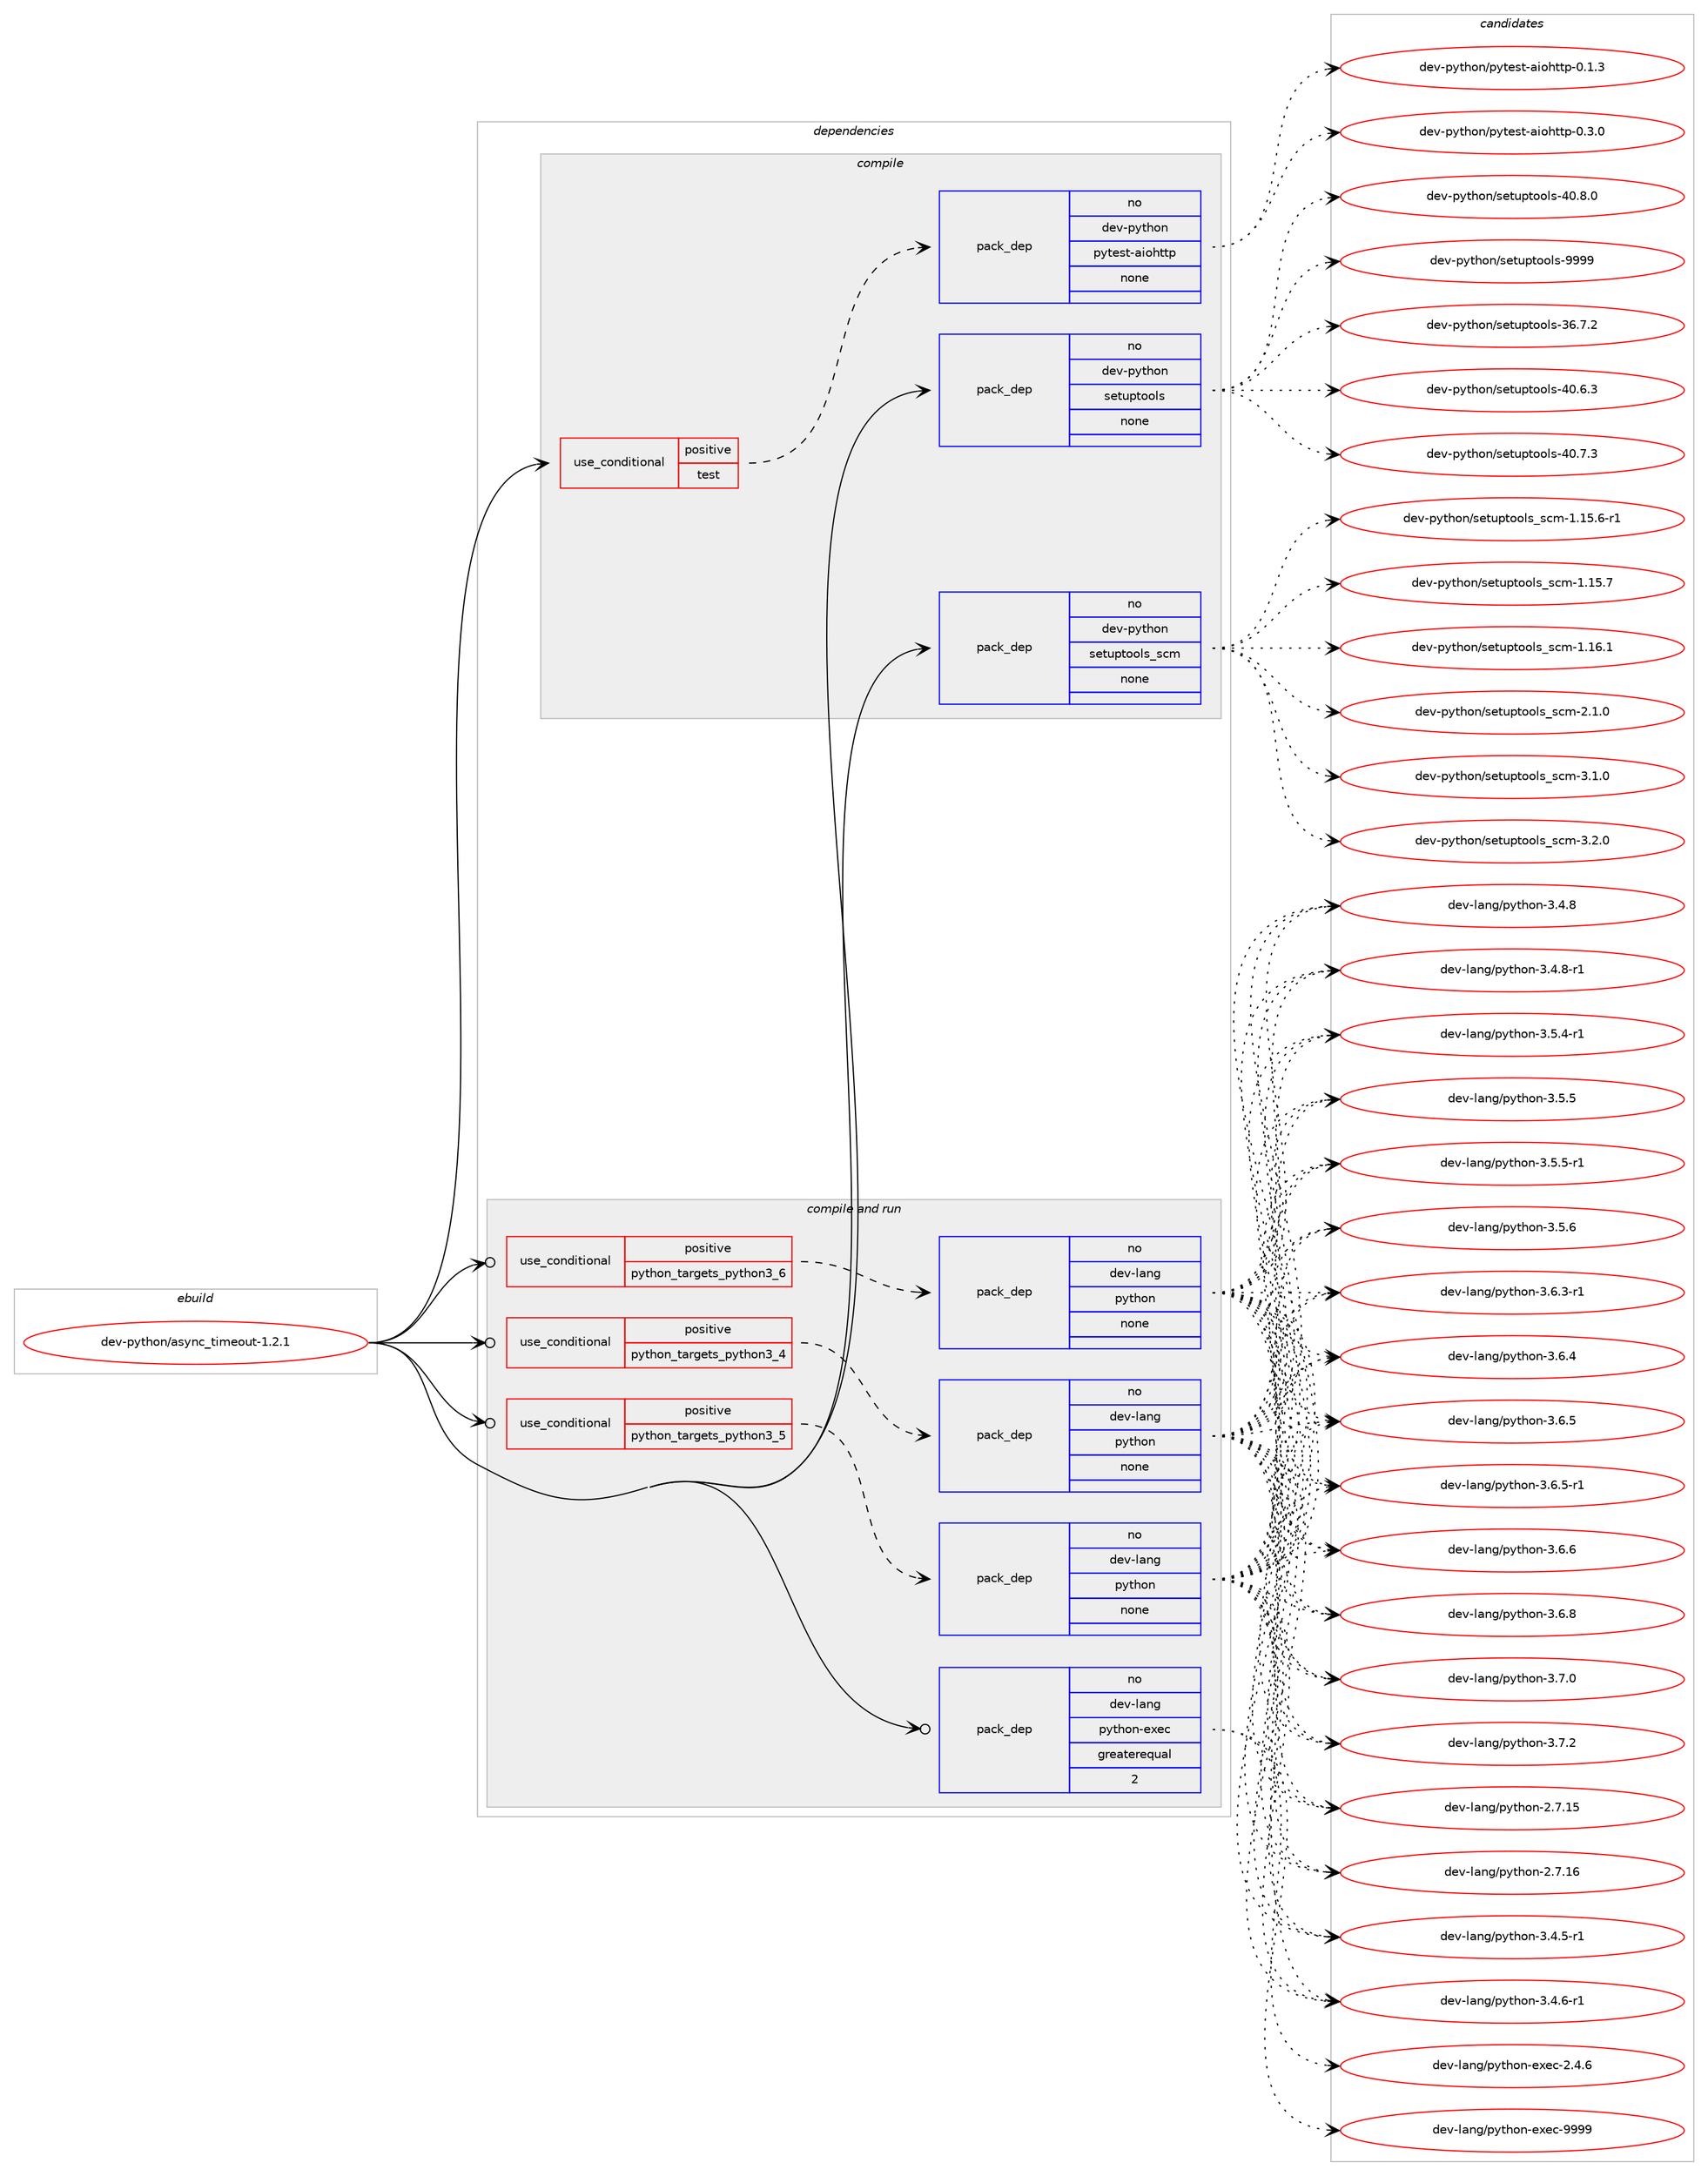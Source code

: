 digraph prolog {

# *************
# Graph options
# *************

newrank=true;
concentrate=true;
compound=true;
graph [rankdir=LR,fontname=Helvetica,fontsize=10,ranksep=1.5];#, ranksep=2.5, nodesep=0.2];
edge  [arrowhead=vee];
node  [fontname=Helvetica,fontsize=10];

# **********
# The ebuild
# **********

subgraph cluster_leftcol {
color=gray;
rank=same;
label=<<i>ebuild</i>>;
id [label="dev-python/async_timeout-1.2.1", color=red, width=4, href="../dev-python/async_timeout-1.2.1.svg"];
}

# ****************
# The dependencies
# ****************

subgraph cluster_midcol {
color=gray;
label=<<i>dependencies</i>>;
subgraph cluster_compile {
fillcolor="#eeeeee";
style=filled;
label=<<i>compile</i>>;
subgraph cond371139 {
dependency1399419 [label=<<TABLE BORDER="0" CELLBORDER="1" CELLSPACING="0" CELLPADDING="4"><TR><TD ROWSPAN="3" CELLPADDING="10">use_conditional</TD></TR><TR><TD>positive</TD></TR><TR><TD>test</TD></TR></TABLE>>, shape=none, color=red];
subgraph pack1005055 {
dependency1399420 [label=<<TABLE BORDER="0" CELLBORDER="1" CELLSPACING="0" CELLPADDING="4" WIDTH="220"><TR><TD ROWSPAN="6" CELLPADDING="30">pack_dep</TD></TR><TR><TD WIDTH="110">no</TD></TR><TR><TD>dev-python</TD></TR><TR><TD>pytest-aiohttp</TD></TR><TR><TD>none</TD></TR><TR><TD></TD></TR></TABLE>>, shape=none, color=blue];
}
dependency1399419:e -> dependency1399420:w [weight=20,style="dashed",arrowhead="vee"];
}
id:e -> dependency1399419:w [weight=20,style="solid",arrowhead="vee"];
subgraph pack1005056 {
dependency1399421 [label=<<TABLE BORDER="0" CELLBORDER="1" CELLSPACING="0" CELLPADDING="4" WIDTH="220"><TR><TD ROWSPAN="6" CELLPADDING="30">pack_dep</TD></TR><TR><TD WIDTH="110">no</TD></TR><TR><TD>dev-python</TD></TR><TR><TD>setuptools</TD></TR><TR><TD>none</TD></TR><TR><TD></TD></TR></TABLE>>, shape=none, color=blue];
}
id:e -> dependency1399421:w [weight=20,style="solid",arrowhead="vee"];
subgraph pack1005057 {
dependency1399422 [label=<<TABLE BORDER="0" CELLBORDER="1" CELLSPACING="0" CELLPADDING="4" WIDTH="220"><TR><TD ROWSPAN="6" CELLPADDING="30">pack_dep</TD></TR><TR><TD WIDTH="110">no</TD></TR><TR><TD>dev-python</TD></TR><TR><TD>setuptools_scm</TD></TR><TR><TD>none</TD></TR><TR><TD></TD></TR></TABLE>>, shape=none, color=blue];
}
id:e -> dependency1399422:w [weight=20,style="solid",arrowhead="vee"];
}
subgraph cluster_compileandrun {
fillcolor="#eeeeee";
style=filled;
label=<<i>compile and run</i>>;
subgraph cond371140 {
dependency1399423 [label=<<TABLE BORDER="0" CELLBORDER="1" CELLSPACING="0" CELLPADDING="4"><TR><TD ROWSPAN="3" CELLPADDING="10">use_conditional</TD></TR><TR><TD>positive</TD></TR><TR><TD>python_targets_python3_4</TD></TR></TABLE>>, shape=none, color=red];
subgraph pack1005058 {
dependency1399424 [label=<<TABLE BORDER="0" CELLBORDER="1" CELLSPACING="0" CELLPADDING="4" WIDTH="220"><TR><TD ROWSPAN="6" CELLPADDING="30">pack_dep</TD></TR><TR><TD WIDTH="110">no</TD></TR><TR><TD>dev-lang</TD></TR><TR><TD>python</TD></TR><TR><TD>none</TD></TR><TR><TD></TD></TR></TABLE>>, shape=none, color=blue];
}
dependency1399423:e -> dependency1399424:w [weight=20,style="dashed",arrowhead="vee"];
}
id:e -> dependency1399423:w [weight=20,style="solid",arrowhead="odotvee"];
subgraph cond371141 {
dependency1399425 [label=<<TABLE BORDER="0" CELLBORDER="1" CELLSPACING="0" CELLPADDING="4"><TR><TD ROWSPAN="3" CELLPADDING="10">use_conditional</TD></TR><TR><TD>positive</TD></TR><TR><TD>python_targets_python3_5</TD></TR></TABLE>>, shape=none, color=red];
subgraph pack1005059 {
dependency1399426 [label=<<TABLE BORDER="0" CELLBORDER="1" CELLSPACING="0" CELLPADDING="4" WIDTH="220"><TR><TD ROWSPAN="6" CELLPADDING="30">pack_dep</TD></TR><TR><TD WIDTH="110">no</TD></TR><TR><TD>dev-lang</TD></TR><TR><TD>python</TD></TR><TR><TD>none</TD></TR><TR><TD></TD></TR></TABLE>>, shape=none, color=blue];
}
dependency1399425:e -> dependency1399426:w [weight=20,style="dashed",arrowhead="vee"];
}
id:e -> dependency1399425:w [weight=20,style="solid",arrowhead="odotvee"];
subgraph cond371142 {
dependency1399427 [label=<<TABLE BORDER="0" CELLBORDER="1" CELLSPACING="0" CELLPADDING="4"><TR><TD ROWSPAN="3" CELLPADDING="10">use_conditional</TD></TR><TR><TD>positive</TD></TR><TR><TD>python_targets_python3_6</TD></TR></TABLE>>, shape=none, color=red];
subgraph pack1005060 {
dependency1399428 [label=<<TABLE BORDER="0" CELLBORDER="1" CELLSPACING="0" CELLPADDING="4" WIDTH="220"><TR><TD ROWSPAN="6" CELLPADDING="30">pack_dep</TD></TR><TR><TD WIDTH="110">no</TD></TR><TR><TD>dev-lang</TD></TR><TR><TD>python</TD></TR><TR><TD>none</TD></TR><TR><TD></TD></TR></TABLE>>, shape=none, color=blue];
}
dependency1399427:e -> dependency1399428:w [weight=20,style="dashed",arrowhead="vee"];
}
id:e -> dependency1399427:w [weight=20,style="solid",arrowhead="odotvee"];
subgraph pack1005061 {
dependency1399429 [label=<<TABLE BORDER="0" CELLBORDER="1" CELLSPACING="0" CELLPADDING="4" WIDTH="220"><TR><TD ROWSPAN="6" CELLPADDING="30">pack_dep</TD></TR><TR><TD WIDTH="110">no</TD></TR><TR><TD>dev-lang</TD></TR><TR><TD>python-exec</TD></TR><TR><TD>greaterequal</TD></TR><TR><TD>2</TD></TR></TABLE>>, shape=none, color=blue];
}
id:e -> dependency1399429:w [weight=20,style="solid",arrowhead="odotvee"];
}
subgraph cluster_run {
fillcolor="#eeeeee";
style=filled;
label=<<i>run</i>>;
}
}

# **************
# The candidates
# **************

subgraph cluster_choices {
rank=same;
color=gray;
label=<<i>candidates</i>>;

subgraph choice1005055 {
color=black;
nodesep=1;
choice10010111845112121116104111110471121211161011151164597105111104116116112454846494651 [label="dev-python/pytest-aiohttp-0.1.3", color=red, width=4,href="../dev-python/pytest-aiohttp-0.1.3.svg"];
choice10010111845112121116104111110471121211161011151164597105111104116116112454846514648 [label="dev-python/pytest-aiohttp-0.3.0", color=red, width=4,href="../dev-python/pytest-aiohttp-0.3.0.svg"];
dependency1399420:e -> choice10010111845112121116104111110471121211161011151164597105111104116116112454846494651:w [style=dotted,weight="100"];
dependency1399420:e -> choice10010111845112121116104111110471121211161011151164597105111104116116112454846514648:w [style=dotted,weight="100"];
}
subgraph choice1005056 {
color=black;
nodesep=1;
choice100101118451121211161041111104711510111611711211611111110811545515446554650 [label="dev-python/setuptools-36.7.2", color=red, width=4,href="../dev-python/setuptools-36.7.2.svg"];
choice100101118451121211161041111104711510111611711211611111110811545524846544651 [label="dev-python/setuptools-40.6.3", color=red, width=4,href="../dev-python/setuptools-40.6.3.svg"];
choice100101118451121211161041111104711510111611711211611111110811545524846554651 [label="dev-python/setuptools-40.7.3", color=red, width=4,href="../dev-python/setuptools-40.7.3.svg"];
choice100101118451121211161041111104711510111611711211611111110811545524846564648 [label="dev-python/setuptools-40.8.0", color=red, width=4,href="../dev-python/setuptools-40.8.0.svg"];
choice10010111845112121116104111110471151011161171121161111111081154557575757 [label="dev-python/setuptools-9999", color=red, width=4,href="../dev-python/setuptools-9999.svg"];
dependency1399421:e -> choice100101118451121211161041111104711510111611711211611111110811545515446554650:w [style=dotted,weight="100"];
dependency1399421:e -> choice100101118451121211161041111104711510111611711211611111110811545524846544651:w [style=dotted,weight="100"];
dependency1399421:e -> choice100101118451121211161041111104711510111611711211611111110811545524846554651:w [style=dotted,weight="100"];
dependency1399421:e -> choice100101118451121211161041111104711510111611711211611111110811545524846564648:w [style=dotted,weight="100"];
dependency1399421:e -> choice10010111845112121116104111110471151011161171121161111111081154557575757:w [style=dotted,weight="100"];
}
subgraph choice1005057 {
color=black;
nodesep=1;
choice10010111845112121116104111110471151011161171121161111111081159511599109454946495346544511449 [label="dev-python/setuptools_scm-1.15.6-r1", color=red, width=4,href="../dev-python/setuptools_scm-1.15.6-r1.svg"];
choice1001011184511212111610411111047115101116117112116111111108115951159910945494649534655 [label="dev-python/setuptools_scm-1.15.7", color=red, width=4,href="../dev-python/setuptools_scm-1.15.7.svg"];
choice1001011184511212111610411111047115101116117112116111111108115951159910945494649544649 [label="dev-python/setuptools_scm-1.16.1", color=red, width=4,href="../dev-python/setuptools_scm-1.16.1.svg"];
choice10010111845112121116104111110471151011161171121161111111081159511599109455046494648 [label="dev-python/setuptools_scm-2.1.0", color=red, width=4,href="../dev-python/setuptools_scm-2.1.0.svg"];
choice10010111845112121116104111110471151011161171121161111111081159511599109455146494648 [label="dev-python/setuptools_scm-3.1.0", color=red, width=4,href="../dev-python/setuptools_scm-3.1.0.svg"];
choice10010111845112121116104111110471151011161171121161111111081159511599109455146504648 [label="dev-python/setuptools_scm-3.2.0", color=red, width=4,href="../dev-python/setuptools_scm-3.2.0.svg"];
dependency1399422:e -> choice10010111845112121116104111110471151011161171121161111111081159511599109454946495346544511449:w [style=dotted,weight="100"];
dependency1399422:e -> choice1001011184511212111610411111047115101116117112116111111108115951159910945494649534655:w [style=dotted,weight="100"];
dependency1399422:e -> choice1001011184511212111610411111047115101116117112116111111108115951159910945494649544649:w [style=dotted,weight="100"];
dependency1399422:e -> choice10010111845112121116104111110471151011161171121161111111081159511599109455046494648:w [style=dotted,weight="100"];
dependency1399422:e -> choice10010111845112121116104111110471151011161171121161111111081159511599109455146494648:w [style=dotted,weight="100"];
dependency1399422:e -> choice10010111845112121116104111110471151011161171121161111111081159511599109455146504648:w [style=dotted,weight="100"];
}
subgraph choice1005058 {
color=black;
nodesep=1;
choice10010111845108971101034711212111610411111045504655464953 [label="dev-lang/python-2.7.15", color=red, width=4,href="../dev-lang/python-2.7.15.svg"];
choice10010111845108971101034711212111610411111045504655464954 [label="dev-lang/python-2.7.16", color=red, width=4,href="../dev-lang/python-2.7.16.svg"];
choice1001011184510897110103471121211161041111104551465246534511449 [label="dev-lang/python-3.4.5-r1", color=red, width=4,href="../dev-lang/python-3.4.5-r1.svg"];
choice1001011184510897110103471121211161041111104551465246544511449 [label="dev-lang/python-3.4.6-r1", color=red, width=4,href="../dev-lang/python-3.4.6-r1.svg"];
choice100101118451089711010347112121116104111110455146524656 [label="dev-lang/python-3.4.8", color=red, width=4,href="../dev-lang/python-3.4.8.svg"];
choice1001011184510897110103471121211161041111104551465246564511449 [label="dev-lang/python-3.4.8-r1", color=red, width=4,href="../dev-lang/python-3.4.8-r1.svg"];
choice1001011184510897110103471121211161041111104551465346524511449 [label="dev-lang/python-3.5.4-r1", color=red, width=4,href="../dev-lang/python-3.5.4-r1.svg"];
choice100101118451089711010347112121116104111110455146534653 [label="dev-lang/python-3.5.5", color=red, width=4,href="../dev-lang/python-3.5.5.svg"];
choice1001011184510897110103471121211161041111104551465346534511449 [label="dev-lang/python-3.5.5-r1", color=red, width=4,href="../dev-lang/python-3.5.5-r1.svg"];
choice100101118451089711010347112121116104111110455146534654 [label="dev-lang/python-3.5.6", color=red, width=4,href="../dev-lang/python-3.5.6.svg"];
choice1001011184510897110103471121211161041111104551465446514511449 [label="dev-lang/python-3.6.3-r1", color=red, width=4,href="../dev-lang/python-3.6.3-r1.svg"];
choice100101118451089711010347112121116104111110455146544652 [label="dev-lang/python-3.6.4", color=red, width=4,href="../dev-lang/python-3.6.4.svg"];
choice100101118451089711010347112121116104111110455146544653 [label="dev-lang/python-3.6.5", color=red, width=4,href="../dev-lang/python-3.6.5.svg"];
choice1001011184510897110103471121211161041111104551465446534511449 [label="dev-lang/python-3.6.5-r1", color=red, width=4,href="../dev-lang/python-3.6.5-r1.svg"];
choice100101118451089711010347112121116104111110455146544654 [label="dev-lang/python-3.6.6", color=red, width=4,href="../dev-lang/python-3.6.6.svg"];
choice100101118451089711010347112121116104111110455146544656 [label="dev-lang/python-3.6.8", color=red, width=4,href="../dev-lang/python-3.6.8.svg"];
choice100101118451089711010347112121116104111110455146554648 [label="dev-lang/python-3.7.0", color=red, width=4,href="../dev-lang/python-3.7.0.svg"];
choice100101118451089711010347112121116104111110455146554650 [label="dev-lang/python-3.7.2", color=red, width=4,href="../dev-lang/python-3.7.2.svg"];
dependency1399424:e -> choice10010111845108971101034711212111610411111045504655464953:w [style=dotted,weight="100"];
dependency1399424:e -> choice10010111845108971101034711212111610411111045504655464954:w [style=dotted,weight="100"];
dependency1399424:e -> choice1001011184510897110103471121211161041111104551465246534511449:w [style=dotted,weight="100"];
dependency1399424:e -> choice1001011184510897110103471121211161041111104551465246544511449:w [style=dotted,weight="100"];
dependency1399424:e -> choice100101118451089711010347112121116104111110455146524656:w [style=dotted,weight="100"];
dependency1399424:e -> choice1001011184510897110103471121211161041111104551465246564511449:w [style=dotted,weight="100"];
dependency1399424:e -> choice1001011184510897110103471121211161041111104551465346524511449:w [style=dotted,weight="100"];
dependency1399424:e -> choice100101118451089711010347112121116104111110455146534653:w [style=dotted,weight="100"];
dependency1399424:e -> choice1001011184510897110103471121211161041111104551465346534511449:w [style=dotted,weight="100"];
dependency1399424:e -> choice100101118451089711010347112121116104111110455146534654:w [style=dotted,weight="100"];
dependency1399424:e -> choice1001011184510897110103471121211161041111104551465446514511449:w [style=dotted,weight="100"];
dependency1399424:e -> choice100101118451089711010347112121116104111110455146544652:w [style=dotted,weight="100"];
dependency1399424:e -> choice100101118451089711010347112121116104111110455146544653:w [style=dotted,weight="100"];
dependency1399424:e -> choice1001011184510897110103471121211161041111104551465446534511449:w [style=dotted,weight="100"];
dependency1399424:e -> choice100101118451089711010347112121116104111110455146544654:w [style=dotted,weight="100"];
dependency1399424:e -> choice100101118451089711010347112121116104111110455146544656:w [style=dotted,weight="100"];
dependency1399424:e -> choice100101118451089711010347112121116104111110455146554648:w [style=dotted,weight="100"];
dependency1399424:e -> choice100101118451089711010347112121116104111110455146554650:w [style=dotted,weight="100"];
}
subgraph choice1005059 {
color=black;
nodesep=1;
choice10010111845108971101034711212111610411111045504655464953 [label="dev-lang/python-2.7.15", color=red, width=4,href="../dev-lang/python-2.7.15.svg"];
choice10010111845108971101034711212111610411111045504655464954 [label="dev-lang/python-2.7.16", color=red, width=4,href="../dev-lang/python-2.7.16.svg"];
choice1001011184510897110103471121211161041111104551465246534511449 [label="dev-lang/python-3.4.5-r1", color=red, width=4,href="../dev-lang/python-3.4.5-r1.svg"];
choice1001011184510897110103471121211161041111104551465246544511449 [label="dev-lang/python-3.4.6-r1", color=red, width=4,href="../dev-lang/python-3.4.6-r1.svg"];
choice100101118451089711010347112121116104111110455146524656 [label="dev-lang/python-3.4.8", color=red, width=4,href="../dev-lang/python-3.4.8.svg"];
choice1001011184510897110103471121211161041111104551465246564511449 [label="dev-lang/python-3.4.8-r1", color=red, width=4,href="../dev-lang/python-3.4.8-r1.svg"];
choice1001011184510897110103471121211161041111104551465346524511449 [label="dev-lang/python-3.5.4-r1", color=red, width=4,href="../dev-lang/python-3.5.4-r1.svg"];
choice100101118451089711010347112121116104111110455146534653 [label="dev-lang/python-3.5.5", color=red, width=4,href="../dev-lang/python-3.5.5.svg"];
choice1001011184510897110103471121211161041111104551465346534511449 [label="dev-lang/python-3.5.5-r1", color=red, width=4,href="../dev-lang/python-3.5.5-r1.svg"];
choice100101118451089711010347112121116104111110455146534654 [label="dev-lang/python-3.5.6", color=red, width=4,href="../dev-lang/python-3.5.6.svg"];
choice1001011184510897110103471121211161041111104551465446514511449 [label="dev-lang/python-3.6.3-r1", color=red, width=4,href="../dev-lang/python-3.6.3-r1.svg"];
choice100101118451089711010347112121116104111110455146544652 [label="dev-lang/python-3.6.4", color=red, width=4,href="../dev-lang/python-3.6.4.svg"];
choice100101118451089711010347112121116104111110455146544653 [label="dev-lang/python-3.6.5", color=red, width=4,href="../dev-lang/python-3.6.5.svg"];
choice1001011184510897110103471121211161041111104551465446534511449 [label="dev-lang/python-3.6.5-r1", color=red, width=4,href="../dev-lang/python-3.6.5-r1.svg"];
choice100101118451089711010347112121116104111110455146544654 [label="dev-lang/python-3.6.6", color=red, width=4,href="../dev-lang/python-3.6.6.svg"];
choice100101118451089711010347112121116104111110455146544656 [label="dev-lang/python-3.6.8", color=red, width=4,href="../dev-lang/python-3.6.8.svg"];
choice100101118451089711010347112121116104111110455146554648 [label="dev-lang/python-3.7.0", color=red, width=4,href="../dev-lang/python-3.7.0.svg"];
choice100101118451089711010347112121116104111110455146554650 [label="dev-lang/python-3.7.2", color=red, width=4,href="../dev-lang/python-3.7.2.svg"];
dependency1399426:e -> choice10010111845108971101034711212111610411111045504655464953:w [style=dotted,weight="100"];
dependency1399426:e -> choice10010111845108971101034711212111610411111045504655464954:w [style=dotted,weight="100"];
dependency1399426:e -> choice1001011184510897110103471121211161041111104551465246534511449:w [style=dotted,weight="100"];
dependency1399426:e -> choice1001011184510897110103471121211161041111104551465246544511449:w [style=dotted,weight="100"];
dependency1399426:e -> choice100101118451089711010347112121116104111110455146524656:w [style=dotted,weight="100"];
dependency1399426:e -> choice1001011184510897110103471121211161041111104551465246564511449:w [style=dotted,weight="100"];
dependency1399426:e -> choice1001011184510897110103471121211161041111104551465346524511449:w [style=dotted,weight="100"];
dependency1399426:e -> choice100101118451089711010347112121116104111110455146534653:w [style=dotted,weight="100"];
dependency1399426:e -> choice1001011184510897110103471121211161041111104551465346534511449:w [style=dotted,weight="100"];
dependency1399426:e -> choice100101118451089711010347112121116104111110455146534654:w [style=dotted,weight="100"];
dependency1399426:e -> choice1001011184510897110103471121211161041111104551465446514511449:w [style=dotted,weight="100"];
dependency1399426:e -> choice100101118451089711010347112121116104111110455146544652:w [style=dotted,weight="100"];
dependency1399426:e -> choice100101118451089711010347112121116104111110455146544653:w [style=dotted,weight="100"];
dependency1399426:e -> choice1001011184510897110103471121211161041111104551465446534511449:w [style=dotted,weight="100"];
dependency1399426:e -> choice100101118451089711010347112121116104111110455146544654:w [style=dotted,weight="100"];
dependency1399426:e -> choice100101118451089711010347112121116104111110455146544656:w [style=dotted,weight="100"];
dependency1399426:e -> choice100101118451089711010347112121116104111110455146554648:w [style=dotted,weight="100"];
dependency1399426:e -> choice100101118451089711010347112121116104111110455146554650:w [style=dotted,weight="100"];
}
subgraph choice1005060 {
color=black;
nodesep=1;
choice10010111845108971101034711212111610411111045504655464953 [label="dev-lang/python-2.7.15", color=red, width=4,href="../dev-lang/python-2.7.15.svg"];
choice10010111845108971101034711212111610411111045504655464954 [label="dev-lang/python-2.7.16", color=red, width=4,href="../dev-lang/python-2.7.16.svg"];
choice1001011184510897110103471121211161041111104551465246534511449 [label="dev-lang/python-3.4.5-r1", color=red, width=4,href="../dev-lang/python-3.4.5-r1.svg"];
choice1001011184510897110103471121211161041111104551465246544511449 [label="dev-lang/python-3.4.6-r1", color=red, width=4,href="../dev-lang/python-3.4.6-r1.svg"];
choice100101118451089711010347112121116104111110455146524656 [label="dev-lang/python-3.4.8", color=red, width=4,href="../dev-lang/python-3.4.8.svg"];
choice1001011184510897110103471121211161041111104551465246564511449 [label="dev-lang/python-3.4.8-r1", color=red, width=4,href="../dev-lang/python-3.4.8-r1.svg"];
choice1001011184510897110103471121211161041111104551465346524511449 [label="dev-lang/python-3.5.4-r1", color=red, width=4,href="../dev-lang/python-3.5.4-r1.svg"];
choice100101118451089711010347112121116104111110455146534653 [label="dev-lang/python-3.5.5", color=red, width=4,href="../dev-lang/python-3.5.5.svg"];
choice1001011184510897110103471121211161041111104551465346534511449 [label="dev-lang/python-3.5.5-r1", color=red, width=4,href="../dev-lang/python-3.5.5-r1.svg"];
choice100101118451089711010347112121116104111110455146534654 [label="dev-lang/python-3.5.6", color=red, width=4,href="../dev-lang/python-3.5.6.svg"];
choice1001011184510897110103471121211161041111104551465446514511449 [label="dev-lang/python-3.6.3-r1", color=red, width=4,href="../dev-lang/python-3.6.3-r1.svg"];
choice100101118451089711010347112121116104111110455146544652 [label="dev-lang/python-3.6.4", color=red, width=4,href="../dev-lang/python-3.6.4.svg"];
choice100101118451089711010347112121116104111110455146544653 [label="dev-lang/python-3.6.5", color=red, width=4,href="../dev-lang/python-3.6.5.svg"];
choice1001011184510897110103471121211161041111104551465446534511449 [label="dev-lang/python-3.6.5-r1", color=red, width=4,href="../dev-lang/python-3.6.5-r1.svg"];
choice100101118451089711010347112121116104111110455146544654 [label="dev-lang/python-3.6.6", color=red, width=4,href="../dev-lang/python-3.6.6.svg"];
choice100101118451089711010347112121116104111110455146544656 [label="dev-lang/python-3.6.8", color=red, width=4,href="../dev-lang/python-3.6.8.svg"];
choice100101118451089711010347112121116104111110455146554648 [label="dev-lang/python-3.7.0", color=red, width=4,href="../dev-lang/python-3.7.0.svg"];
choice100101118451089711010347112121116104111110455146554650 [label="dev-lang/python-3.7.2", color=red, width=4,href="../dev-lang/python-3.7.2.svg"];
dependency1399428:e -> choice10010111845108971101034711212111610411111045504655464953:w [style=dotted,weight="100"];
dependency1399428:e -> choice10010111845108971101034711212111610411111045504655464954:w [style=dotted,weight="100"];
dependency1399428:e -> choice1001011184510897110103471121211161041111104551465246534511449:w [style=dotted,weight="100"];
dependency1399428:e -> choice1001011184510897110103471121211161041111104551465246544511449:w [style=dotted,weight="100"];
dependency1399428:e -> choice100101118451089711010347112121116104111110455146524656:w [style=dotted,weight="100"];
dependency1399428:e -> choice1001011184510897110103471121211161041111104551465246564511449:w [style=dotted,weight="100"];
dependency1399428:e -> choice1001011184510897110103471121211161041111104551465346524511449:w [style=dotted,weight="100"];
dependency1399428:e -> choice100101118451089711010347112121116104111110455146534653:w [style=dotted,weight="100"];
dependency1399428:e -> choice1001011184510897110103471121211161041111104551465346534511449:w [style=dotted,weight="100"];
dependency1399428:e -> choice100101118451089711010347112121116104111110455146534654:w [style=dotted,weight="100"];
dependency1399428:e -> choice1001011184510897110103471121211161041111104551465446514511449:w [style=dotted,weight="100"];
dependency1399428:e -> choice100101118451089711010347112121116104111110455146544652:w [style=dotted,weight="100"];
dependency1399428:e -> choice100101118451089711010347112121116104111110455146544653:w [style=dotted,weight="100"];
dependency1399428:e -> choice1001011184510897110103471121211161041111104551465446534511449:w [style=dotted,weight="100"];
dependency1399428:e -> choice100101118451089711010347112121116104111110455146544654:w [style=dotted,weight="100"];
dependency1399428:e -> choice100101118451089711010347112121116104111110455146544656:w [style=dotted,weight="100"];
dependency1399428:e -> choice100101118451089711010347112121116104111110455146554648:w [style=dotted,weight="100"];
dependency1399428:e -> choice100101118451089711010347112121116104111110455146554650:w [style=dotted,weight="100"];
}
subgraph choice1005061 {
color=black;
nodesep=1;
choice1001011184510897110103471121211161041111104510112010199455046524654 [label="dev-lang/python-exec-2.4.6", color=red, width=4,href="../dev-lang/python-exec-2.4.6.svg"];
choice10010111845108971101034711212111610411111045101120101994557575757 [label="dev-lang/python-exec-9999", color=red, width=4,href="../dev-lang/python-exec-9999.svg"];
dependency1399429:e -> choice1001011184510897110103471121211161041111104510112010199455046524654:w [style=dotted,weight="100"];
dependency1399429:e -> choice10010111845108971101034711212111610411111045101120101994557575757:w [style=dotted,weight="100"];
}
}

}

